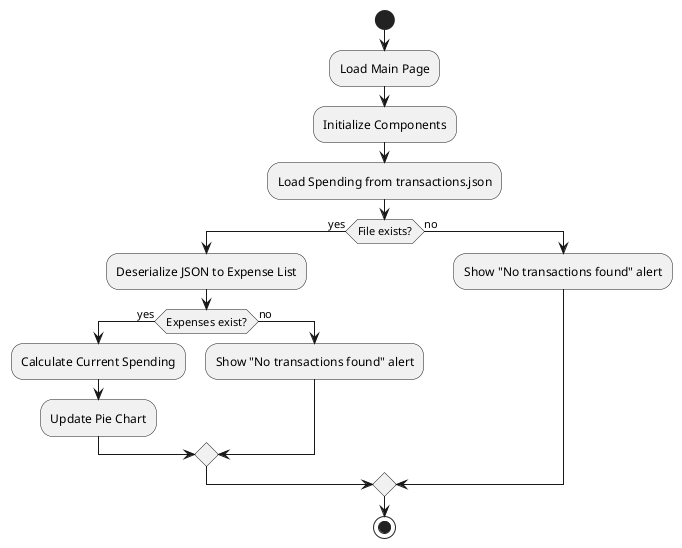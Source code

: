 ﻿@startuml
start
:Load Main Page;
:Initialize Components;
:Load Spending from transactions.json;
if (File exists?) then (yes)
    :Deserialize JSON to Expense List;
    if (Expenses exist?) then (yes)
        :Calculate Current Spending;
        :Update Pie Chart;
    else (no)
        :Show "No transactions found" alert;
    endif
else (no)
    :Show "No transactions found" alert;
endif
stop
@enduml